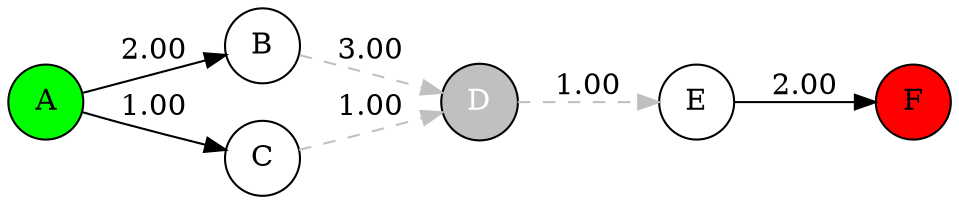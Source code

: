 digraph G {
  rankdir=LR;
  node [shape=circle];
  "A" [style=filled, fillcolor=green];
  "F" [style=filled, fillcolor=red];
  "D" [style=filled, fillcolor=gray, fontcolor=white];
  "D" -> "E" [label="1.00", style=dashed, color=gray];
  "E" -> "F" [label="2.00", style=solid, color=black];
  "A" -> "B" [label="2.00", style=solid, color=black];
  "A" -> "C" [label="1.00", style=solid, color=black];
  "B" -> "D" [label="3.00", style=dashed, color=gray];
  "C" -> "D" [label="1.00", style=dashed, color=gray];
}
